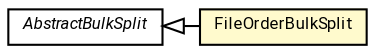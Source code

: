 #!/usr/local/bin/dot
#
# Class diagram 
# Generated by UMLGraph version R5_7_2-60-g0e99a6 (http://www.spinellis.gr/umlgraph/)
#

digraph G {
	graph [fontnames="svg"]
	edge [fontname="Roboto",fontsize=7,labelfontname="Roboto",labelfontsize=7,color="black"];
	node [fontname="Roboto",fontcolor="black",fontsize=8,shape=plaintext,margin=0,width=0,height=0];
	nodesep=0.15;
	ranksep=0.25;
	rankdir=LR;
	// de.lmu.ifi.dbs.elki.index.tree.spatial.rstarvariants.strategies.bulk.AbstractBulkSplit
	c4366179 [label=<<table title="de.lmu.ifi.dbs.elki.index.tree.spatial.rstarvariants.strategies.bulk.AbstractBulkSplit" border="0" cellborder="1" cellspacing="0" cellpadding="2" href="AbstractBulkSplit.html" target="_parent">
		<tr><td><table border="0" cellspacing="0" cellpadding="1">
		<tr><td align="center" balign="center"> <font face="Roboto"><i>AbstractBulkSplit</i></font> </td></tr>
		</table></td></tr>
		</table>>, URL="AbstractBulkSplit.html"];
	// de.lmu.ifi.dbs.elki.index.tree.spatial.rstarvariants.strategies.bulk.FileOrderBulkSplit
	c4366189 [label=<<table title="de.lmu.ifi.dbs.elki.index.tree.spatial.rstarvariants.strategies.bulk.FileOrderBulkSplit" border="0" cellborder="1" cellspacing="0" cellpadding="2" bgcolor="lemonChiffon" href="FileOrderBulkSplit.html" target="_parent">
		<tr><td><table border="0" cellspacing="0" cellpadding="1">
		<tr><td align="center" balign="center"> <font face="Roboto">FileOrderBulkSplit</font> </td></tr>
		</table></td></tr>
		</table>>, URL="FileOrderBulkSplit.html"];
	// de.lmu.ifi.dbs.elki.index.tree.spatial.rstarvariants.strategies.bulk.FileOrderBulkSplit extends de.lmu.ifi.dbs.elki.index.tree.spatial.rstarvariants.strategies.bulk.AbstractBulkSplit
	c4366179 -> c4366189 [arrowtail=empty,dir=back,weight=10];
}

